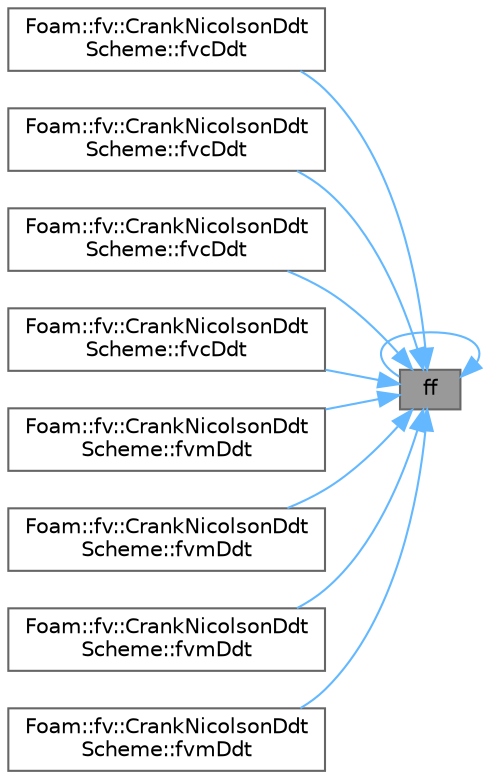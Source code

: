 digraph "ff"
{
 // LATEX_PDF_SIZE
  bgcolor="transparent";
  edge [fontname=Helvetica,fontsize=10,labelfontname=Helvetica,labelfontsize=10];
  node [fontname=Helvetica,fontsize=10,shape=box,height=0.2,width=0.4];
  rankdir="RL";
  Node1 [id="Node000001",label="ff",height=0.2,width=0.4,color="gray40", fillcolor="grey60", style="filled", fontcolor="black",tooltip=" "];
  Node1 -> Node1 [id="edge1_Node000001_Node000001",dir="back",color="steelblue1",style="solid",tooltip=" "];
  Node1 -> Node2 [id="edge2_Node000001_Node000002",dir="back",color="steelblue1",style="solid",tooltip=" "];
  Node2 [id="Node000002",label="Foam::fv::CrankNicolsonDdt\lScheme::fvcDdt",height=0.2,width=0.4,color="grey40", fillcolor="white", style="filled",URL="$classFoam_1_1fv_1_1CrankNicolsonDdtScheme.html#ad95e7e77b8690268a9c86236f207c5bb",tooltip=" "];
  Node1 -> Node3 [id="edge3_Node000001_Node000003",dir="back",color="steelblue1",style="solid",tooltip=" "];
  Node3 [id="Node000003",label="Foam::fv::CrankNicolsonDdt\lScheme::fvcDdt",height=0.2,width=0.4,color="grey40", fillcolor="white", style="filled",URL="$classFoam_1_1fv_1_1CrankNicolsonDdtScheme.html#a2e564067d965a548d3cacd230cb3573b",tooltip=" "];
  Node1 -> Node4 [id="edge4_Node000001_Node000004",dir="back",color="steelblue1",style="solid",tooltip=" "];
  Node4 [id="Node000004",label="Foam::fv::CrankNicolsonDdt\lScheme::fvcDdt",height=0.2,width=0.4,color="grey40", fillcolor="white", style="filled",URL="$classFoam_1_1fv_1_1CrankNicolsonDdtScheme.html#abb706bbb171fabb8ce34a1832dc95f79",tooltip=" "];
  Node1 -> Node5 [id="edge5_Node000001_Node000005",dir="back",color="steelblue1",style="solid",tooltip=" "];
  Node5 [id="Node000005",label="Foam::fv::CrankNicolsonDdt\lScheme::fvcDdt",height=0.2,width=0.4,color="grey40", fillcolor="white", style="filled",URL="$classFoam_1_1fv_1_1CrankNicolsonDdtScheme.html#af92ddb1062cba9d3b74b90593ccf9b86",tooltip=" "];
  Node1 -> Node6 [id="edge6_Node000001_Node000006",dir="back",color="steelblue1",style="solid",tooltip=" "];
  Node6 [id="Node000006",label="Foam::fv::CrankNicolsonDdt\lScheme::fvmDdt",height=0.2,width=0.4,color="grey40", fillcolor="white", style="filled",URL="$classFoam_1_1fv_1_1CrankNicolsonDdtScheme.html#ae2ed609edd76eef5571923959486d0a0",tooltip=" "];
  Node1 -> Node7 [id="edge7_Node000001_Node000007",dir="back",color="steelblue1",style="solid",tooltip=" "];
  Node7 [id="Node000007",label="Foam::fv::CrankNicolsonDdt\lScheme::fvmDdt",height=0.2,width=0.4,color="grey40", fillcolor="white", style="filled",URL="$classFoam_1_1fv_1_1CrankNicolsonDdtScheme.html#a8602a98a4ac41054bb3dcf8adc93b94b",tooltip=" "];
  Node1 -> Node8 [id="edge8_Node000001_Node000008",dir="back",color="steelblue1",style="solid",tooltip=" "];
  Node8 [id="Node000008",label="Foam::fv::CrankNicolsonDdt\lScheme::fvmDdt",height=0.2,width=0.4,color="grey40", fillcolor="white", style="filled",URL="$classFoam_1_1fv_1_1CrankNicolsonDdtScheme.html#a9210920f37338a519e6a7971e973ff35",tooltip=" "];
  Node1 -> Node9 [id="edge9_Node000001_Node000009",dir="back",color="steelblue1",style="solid",tooltip=" "];
  Node9 [id="Node000009",label="Foam::fv::CrankNicolsonDdt\lScheme::fvmDdt",height=0.2,width=0.4,color="grey40", fillcolor="white", style="filled",URL="$classFoam_1_1fv_1_1CrankNicolsonDdtScheme.html#aa26cf5bb70cd445f49b13dbf3e05f7d8",tooltip=" "];
}
